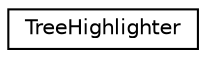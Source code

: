 digraph "Graphical Class Hierarchy"
{
 // LATEX_PDF_SIZE
  edge [fontname="Helvetica",fontsize="10",labelfontname="Helvetica",labelfontsize="10"];
  node [fontname="Helvetica",fontsize="10",shape=record];
  rankdir="LR";
  Node0 [label="TreeHighlighter",height=0.2,width=0.4,color="black", fillcolor="white", style="filled",URL="$classTreeHighlighter.html",tooltip=" "];
}
